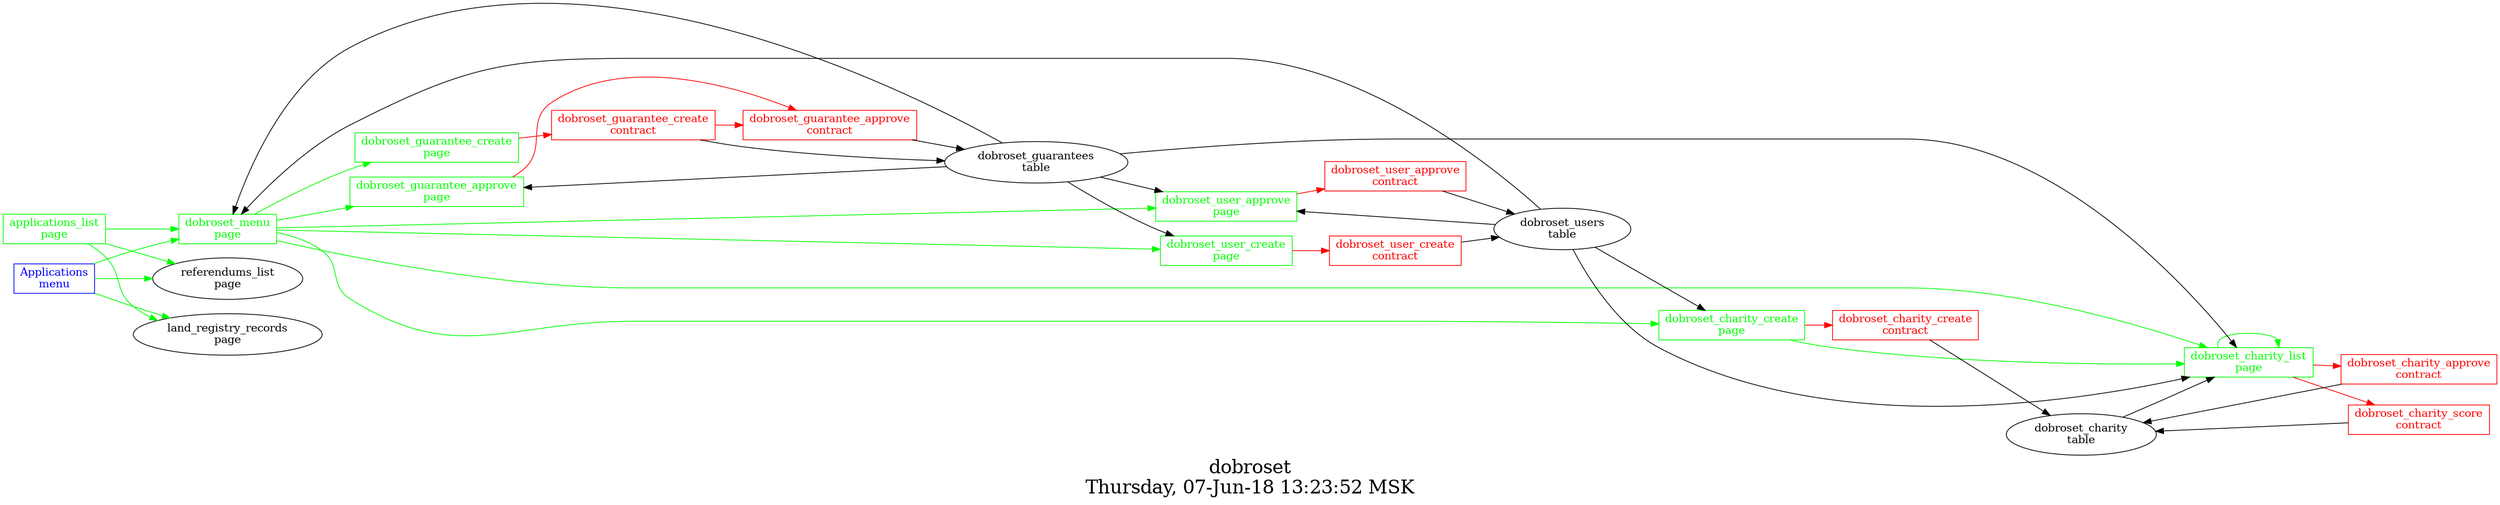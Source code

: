 digraph G {
graph [
  fontsize="24";
  label="dobroset\nThursday, 07-Jun-18 13:23:52 MSK";
  nojustify=true;
  ordering=out;
  rankdir=LR;
  size="30";
];
"Applications\nmenu" -> "referendums_list\npage"  [ color=green ]
"Applications\nmenu" -> "land_registry_records\npage"  [ color=green ]
"Applications\nmenu" -> "dobroset_menu\npage"  [ color=green ]
"Applications\nmenu" [color=blue, fontcolor=blue, group=menus, shape=record];
"applications_list\npage" -> "dobroset_menu\npage"  [ color=green ]
"applications_list\npage" -> "referendums_list\npage"  [ color=green ]
"applications_list\npage" -> "land_registry_records\npage"  [ color=green ]
"applications_list\npage" [color=green, fontcolor=green, group=pages, shape=record];
"dobroset_charity_create\npage" -> "dobroset_charity_create\ncontract"  [ color=red ]
"dobroset_users\ntable" -> "dobroset_charity_create\npage"
"dobroset_charity_create\npage" -> "dobroset_charity_list\npage"  [ color=green ]
"dobroset_charity_create\npage" [color=green, fontcolor=green, group=pages, shape=record];
"dobroset_charity_list\npage" -> "dobroset_charity_approve\ncontract"  [ color=red ]
"dobroset_charity_list\npage" -> "dobroset_charity_score\ncontract"  [ color=red ]
"dobroset_guarantees\ntable" -> "dobroset_charity_list\npage"
"dobroset_users\ntable" -> "dobroset_charity_list\npage"
"dobroset_charity\ntable" -> "dobroset_charity_list\npage"
"dobroset_charity_list\npage" -> "dobroset_charity_list\npage"  [ color=green ]
"dobroset_charity_list\npage" [color=green, fontcolor=green, group=pages, shape=record];
"dobroset_guarantee_approve\npage" -> "dobroset_guarantee_approve\ncontract"  [ color=red ]
"dobroset_guarantees\ntable" -> "dobroset_guarantee_approve\npage"
"dobroset_guarantee_approve\npage" [color=green, fontcolor=green, group=pages, shape=record];
"dobroset_guarantee_create\npage" -> "dobroset_guarantee_create\ncontract"  [ color=red ]
"dobroset_guarantee_create\npage" [color=green, fontcolor=green, group=pages, shape=record];
"dobroset_guarantees\ntable" -> "dobroset_menu\npage"
"dobroset_users\ntable" -> "dobroset_menu\npage"
"dobroset_menu\npage" -> "dobroset_guarantee_create\npage"  [ color=green ]
"dobroset_menu\npage" -> "dobroset_guarantee_approve\npage"  [ color=green ]
"dobroset_menu\npage" -> "dobroset_user_create\npage"  [ color=green ]
"dobroset_menu\npage" -> "dobroset_user_approve\npage"  [ color=green ]
"dobroset_menu\npage" -> "dobroset_charity_list\npage"  [ color=green ]
"dobroset_menu\npage" -> "dobroset_charity_create\npage"  [ color=green ]
"dobroset_menu\npage" [color=green, fontcolor=green, group=pages, shape=record];
"dobroset_user_approve\npage" -> "dobroset_user_approve\ncontract"  [ color=red ]
"dobroset_guarantees\ntable" -> "dobroset_user_approve\npage"
"dobroset_users\ntable" -> "dobroset_user_approve\npage"
"dobroset_user_approve\npage" [color=green, fontcolor=green, group=pages, shape=record];
"dobroset_user_create\npage" -> "dobroset_user_create\ncontract"  [ color=red ]
"dobroset_guarantees\ntable" -> "dobroset_user_create\npage"
"dobroset_user_create\npage" [color=green, fontcolor=green, group=pages, shape=record];
"dobroset_charity_approve\ncontract" -> "dobroset_charity\ntable"  [ color="" ]
"dobroset_charity_approve\ncontract" [color=red, fontcolor=red, group=contracts, shape=record];
"dobroset_charity_create\ncontract" -> "dobroset_charity\ntable"  [ color="" ]
"dobroset_charity_create\ncontract" [color=red, fontcolor=red, group=contracts, shape=record];
"dobroset_charity_score\ncontract" -> "dobroset_charity\ntable"  [ color="" ]
"dobroset_charity_score\ncontract" [color=red, fontcolor=red, group=contracts, shape=record];
"dobroset_guarantee_approve\ncontract" -> "dobroset_guarantees\ntable"  [ color="" ]
"dobroset_guarantee_approve\ncontract" [color=red, fontcolor=red, group=contracts, shape=record];
"dobroset_guarantee_create\ncontract" -> "dobroset_guarantee_approve\ncontract"  [ color=red ]
"dobroset_guarantee_create\ncontract" -> "dobroset_guarantees\ntable"  [ color="" ]
"dobroset_guarantee_create\ncontract" [color=red, fontcolor=red, group=contracts, shape=record];
"dobroset_user_approve\ncontract" -> "dobroset_users\ntable"  [ color="" ]
"dobroset_user_approve\ncontract" [color=red, fontcolor=red, group=contracts, shape=record];
"dobroset_user_create\ncontract" -> "dobroset_users\ntable"  [ color="" ]
"dobroset_user_create\ncontract" [color=red, fontcolor=red, group=contracts, shape=record];
"dobroset_charity\ntable" [color="", fontcolor="", group=tables, shape=""];
"dobroset_guarantees\ntable" [color="", fontcolor="", group=tables, shape=""];
"dobroset_users\ntable" [color="", fontcolor="", group=tables, shape=""];
}
